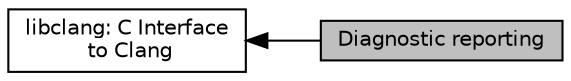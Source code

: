digraph "Diagnostic reporting"
{
  edge [fontname="Helvetica",fontsize="10",labelfontname="Helvetica",labelfontsize="10"];
  node [fontname="Helvetica",fontsize="10",shape=record];
  rankdir=LR;
  Node0 [label="Diagnostic reporting",height=0.2,width=0.4,color="black", fillcolor="grey75", style="filled", fontcolor="black"];
  Node1 [label="libclang: C Interface\l to Clang",height=0.2,width=0.4,color="black", fillcolor="white", style="filled",URL="$group__CINDEX.html"];
  Node1->Node0 [shape=plaintext, dir="back", style="solid"];
}

